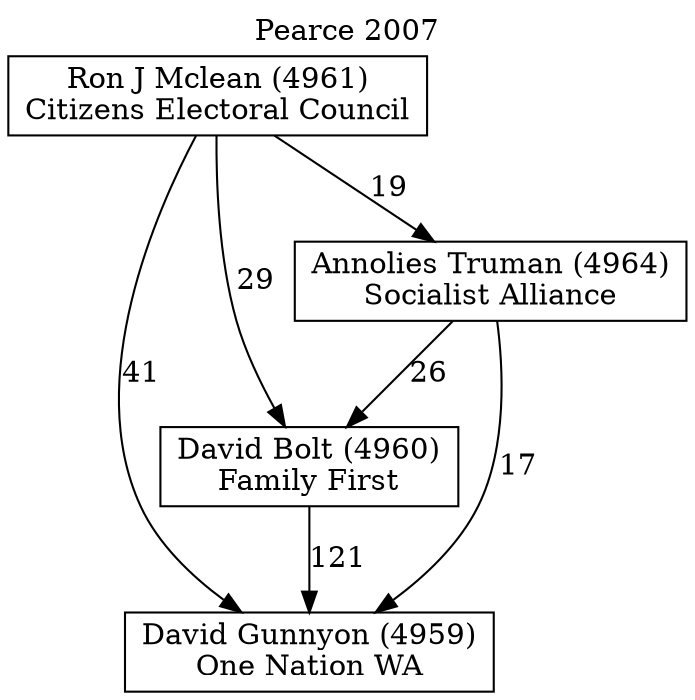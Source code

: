 // House preference flow
digraph "David Gunnyon (4959)_Pearce_2007" {
	graph [label="Pearce 2007" labelloc=t mclimit=10]
	node [shape=box]
	"David Gunnyon (4959)" [label="David Gunnyon (4959)
One Nation WA"]
	"David Bolt (4960)" [label="David Bolt (4960)
Family First"]
	"Annolies Truman (4964)" [label="Annolies Truman (4964)
Socialist Alliance"]
	"Ron J Mclean (4961)" [label="Ron J Mclean (4961)
Citizens Electoral Council"]
	"David Bolt (4960)" -> "David Gunnyon (4959)" [label=121]
	"Annolies Truman (4964)" -> "David Bolt (4960)" [label=26]
	"Ron J Mclean (4961)" -> "Annolies Truman (4964)" [label=19]
	"Annolies Truman (4964)" -> "David Gunnyon (4959)" [label=17]
	"Ron J Mclean (4961)" -> "David Gunnyon (4959)" [label=41]
	"Ron J Mclean (4961)" -> "David Bolt (4960)" [label=29]
}
